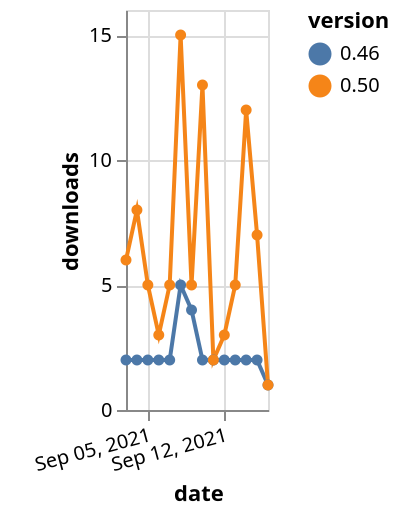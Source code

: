 {"$schema": "https://vega.github.io/schema/vega-lite/v5.json", "description": "A simple bar chart with embedded data.", "data": {"values": [{"date": "2021-09-03", "total": 4062, "delta": 2, "version": "0.46"}, {"date": "2021-09-04", "total": 4064, "delta": 2, "version": "0.46"}, {"date": "2021-09-05", "total": 4066, "delta": 2, "version": "0.46"}, {"date": "2021-09-06", "total": 4068, "delta": 2, "version": "0.46"}, {"date": "2021-09-07", "total": 4070, "delta": 2, "version": "0.46"}, {"date": "2021-09-08", "total": 4075, "delta": 5, "version": "0.46"}, {"date": "2021-09-09", "total": 4079, "delta": 4, "version": "0.46"}, {"date": "2021-09-10", "total": 4081, "delta": 2, "version": "0.46"}, {"date": "2021-09-11", "total": 4083, "delta": 2, "version": "0.46"}, {"date": "2021-09-12", "total": 4085, "delta": 2, "version": "0.46"}, {"date": "2021-09-13", "total": 4087, "delta": 2, "version": "0.46"}, {"date": "2021-09-14", "total": 4089, "delta": 2, "version": "0.46"}, {"date": "2021-09-15", "total": 4091, "delta": 2, "version": "0.46"}, {"date": "2021-09-16", "total": 4092, "delta": 1, "version": "0.46"}, {"date": "2021-09-03", "total": 4274, "delta": 6, "version": "0.50"}, {"date": "2021-09-04", "total": 4282, "delta": 8, "version": "0.50"}, {"date": "2021-09-05", "total": 4287, "delta": 5, "version": "0.50"}, {"date": "2021-09-06", "total": 4290, "delta": 3, "version": "0.50"}, {"date": "2021-09-07", "total": 4295, "delta": 5, "version": "0.50"}, {"date": "2021-09-08", "total": 4310, "delta": 15, "version": "0.50"}, {"date": "2021-09-09", "total": 4315, "delta": 5, "version": "0.50"}, {"date": "2021-09-10", "total": 4328, "delta": 13, "version": "0.50"}, {"date": "2021-09-11", "total": 4330, "delta": 2, "version": "0.50"}, {"date": "2021-09-12", "total": 4333, "delta": 3, "version": "0.50"}, {"date": "2021-09-13", "total": 4338, "delta": 5, "version": "0.50"}, {"date": "2021-09-14", "total": 4350, "delta": 12, "version": "0.50"}, {"date": "2021-09-15", "total": 4357, "delta": 7, "version": "0.50"}, {"date": "2021-09-16", "total": 4358, "delta": 1, "version": "0.50"}]}, "width": "container", "mark": {"type": "line", "point": {"filled": true}}, "encoding": {"x": {"field": "date", "type": "temporal", "timeUnit": "yearmonthdate", "title": "date", "axis": {"labelAngle": -15}}, "y": {"field": "delta", "type": "quantitative", "title": "downloads"}, "color": {"field": "version", "type": "nominal"}, "tooltip": {"field": "delta"}}}